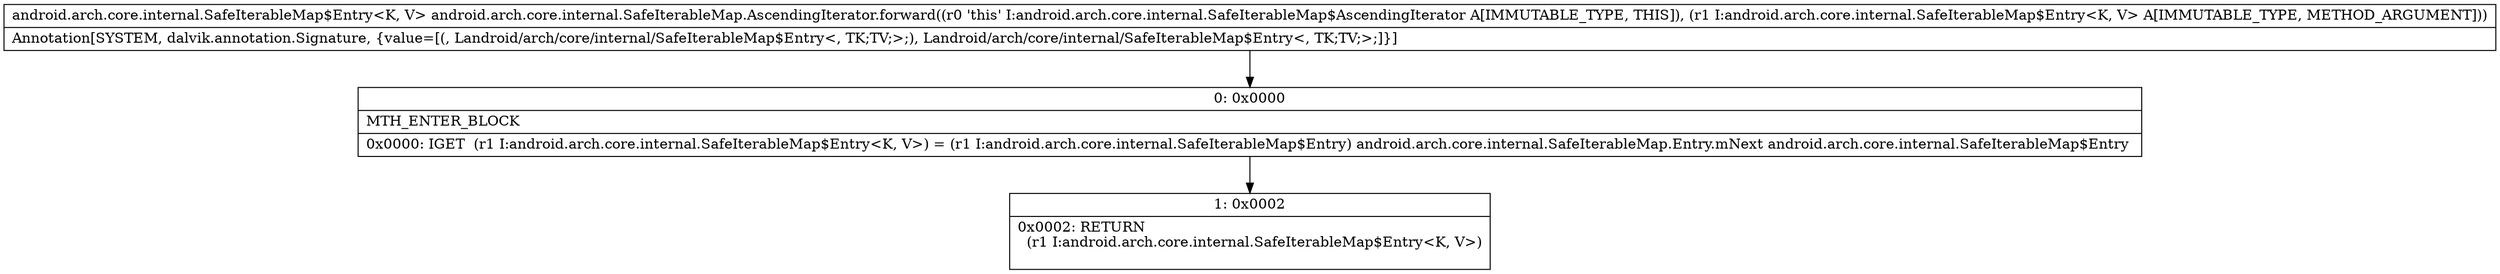 digraph "CFG forandroid.arch.core.internal.SafeIterableMap.AscendingIterator.forward(Landroid\/arch\/core\/internal\/SafeIterableMap$Entry;)Landroid\/arch\/core\/internal\/SafeIterableMap$Entry;" {
Node_0 [shape=record,label="{0\:\ 0x0000|MTH_ENTER_BLOCK\l|0x0000: IGET  (r1 I:android.arch.core.internal.SafeIterableMap$Entry\<K, V\>) = (r1 I:android.arch.core.internal.SafeIterableMap$Entry) android.arch.core.internal.SafeIterableMap.Entry.mNext android.arch.core.internal.SafeIterableMap$Entry \l}"];
Node_1 [shape=record,label="{1\:\ 0x0002|0x0002: RETURN  \l  (r1 I:android.arch.core.internal.SafeIterableMap$Entry\<K, V\>)\l \l}"];
MethodNode[shape=record,label="{android.arch.core.internal.SafeIterableMap$Entry\<K, V\> android.arch.core.internal.SafeIterableMap.AscendingIterator.forward((r0 'this' I:android.arch.core.internal.SafeIterableMap$AscendingIterator A[IMMUTABLE_TYPE, THIS]), (r1 I:android.arch.core.internal.SafeIterableMap$Entry\<K, V\> A[IMMUTABLE_TYPE, METHOD_ARGUMENT]))  | Annotation[SYSTEM, dalvik.annotation.Signature, \{value=[(, Landroid\/arch\/core\/internal\/SafeIterableMap$Entry\<, TK;TV;\>;), Landroid\/arch\/core\/internal\/SafeIterableMap$Entry\<, TK;TV;\>;]\}]\l}"];
MethodNode -> Node_0;
Node_0 -> Node_1;
}


